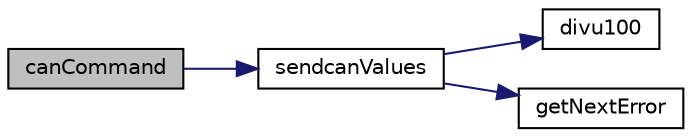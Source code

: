 digraph "canCommand"
{
 // LATEX_PDF_SIZE
  edge [fontname="Helvetica",fontsize="10",labelfontname="Helvetica",labelfontsize="10"];
  node [fontname="Helvetica",fontsize="10",shape=record];
  rankdir="LR";
  Node0 [label="canCommand",height=0.2,width=0.4,color="black", fillcolor="grey75", style="filled", fontcolor="black",tooltip=" "];
  Node0 -> Node1 [color="midnightblue",fontsize="10",style="solid",fontname="Helvetica"];
  Node1 [label="sendcanValues",height=0.2,width=0.4,color="black", fillcolor="white", style="filled",URL="$cancomms_8ino.html#a4862af77fe584dfc12088631c39a0b86",tooltip=" "];
  Node1 -> Node2 [color="midnightblue",fontsize="10",style="solid",fontname="Helvetica"];
  Node2 [label="divu100",height=0.2,width=0.4,color="black", fillcolor="white", style="filled",URL="$maths_8h.html#a451ae7b9eed033e117a46ccd83983a87",tooltip=" "];
  Node1 -> Node3 [color="midnightblue",fontsize="10",style="solid",fontname="Helvetica"];
  Node3 [label="getNextError",height=0.2,width=0.4,color="black", fillcolor="white", style="filled",URL="$errors_8h.html#abccf9c417b2edfa7f393aa16431aa9d2",tooltip=" "];
}
